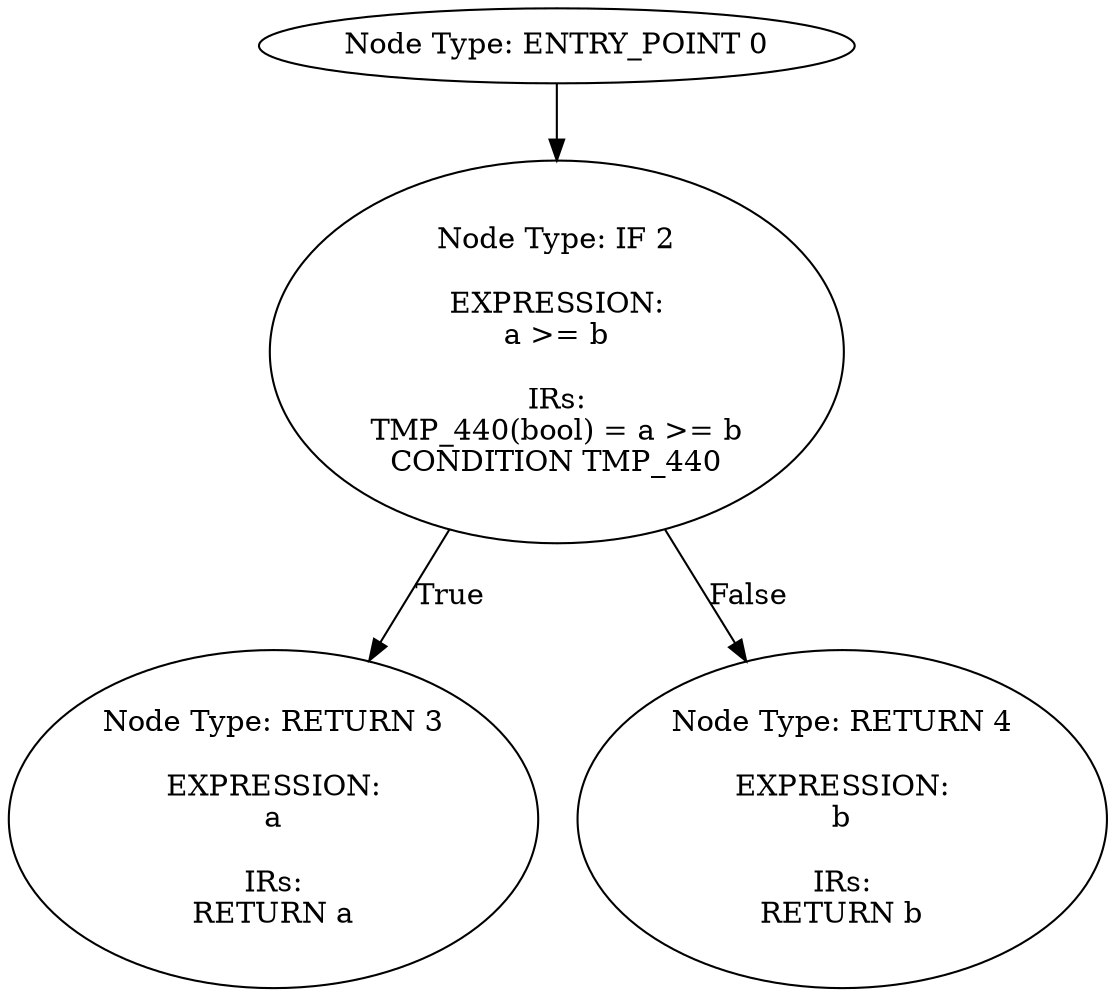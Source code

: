 digraph{
0[label="Node Type: ENTRY_POINT 0
"];
0->2;
2[label="Node Type: IF 2

EXPRESSION:
a >= b

IRs:
TMP_440(bool) = a >= b
CONDITION TMP_440"];
2->3[label="True"];
2->4[label="False"];
3[label="Node Type: RETURN 3

EXPRESSION:
a

IRs:
RETURN a"];
4[label="Node Type: RETURN 4

EXPRESSION:
b

IRs:
RETURN b"];
}
